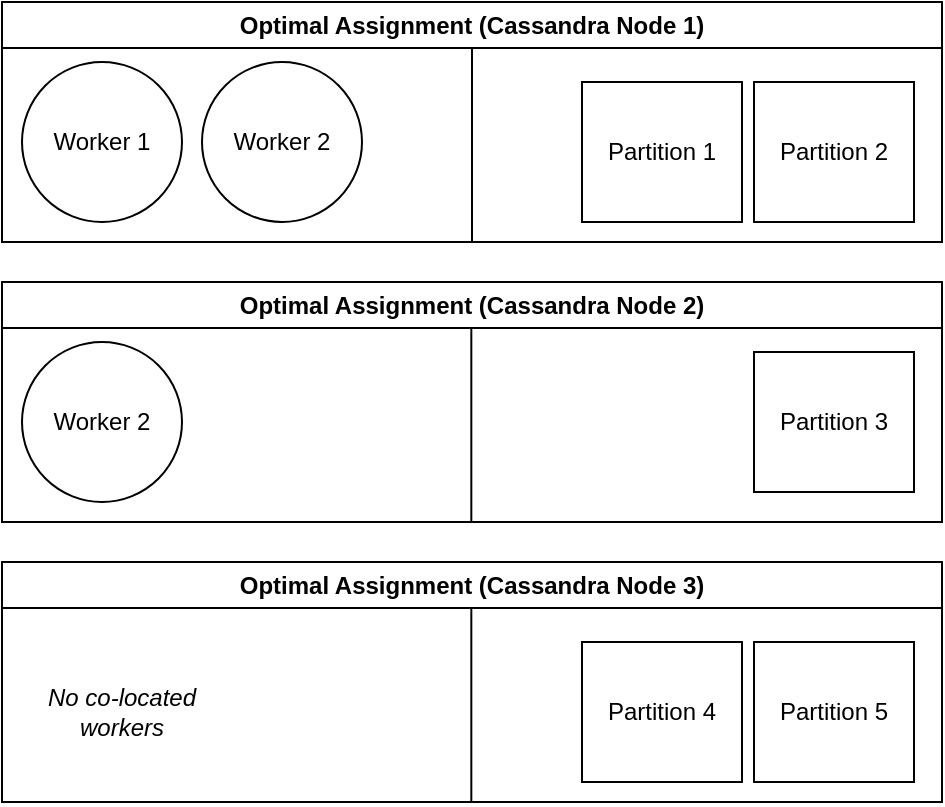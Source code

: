 <mxfile version="20.8.16" type="device"><diagram name="Page-1" id="f19pNUUmi1h6U8DlDknj"><mxGraphModel dx="759" dy="519" grid="1" gridSize="10" guides="1" tooltips="1" connect="1" arrows="1" fold="1" page="1" pageScale="1" pageWidth="827" pageHeight="1169" math="0" shadow="0"><root><mxCell id="0"/><mxCell id="1" parent="0"/><mxCell id="ThAAswQS67AbzEjSFT1_-4" value="Optimal Assignment (Cassandra Node 1)" style="swimlane;whiteSpace=wrap;html=1;" vertex="1" parent="1"><mxGeometry x="130" y="120" width="470" height="120" as="geometry"/></mxCell><mxCell id="ThAAswQS67AbzEjSFT1_-2" value="Worker 2" style="ellipse;whiteSpace=wrap;html=1;aspect=fixed;" vertex="1" parent="ThAAswQS67AbzEjSFT1_-4"><mxGeometry x="100" y="30" width="80" height="80" as="geometry"/></mxCell><mxCell id="ThAAswQS67AbzEjSFT1_-1" value="Worker 1" style="ellipse;whiteSpace=wrap;html=1;aspect=fixed;" vertex="1" parent="ThAAswQS67AbzEjSFT1_-4"><mxGeometry x="10" y="30" width="80" height="80" as="geometry"/></mxCell><mxCell id="ThAAswQS67AbzEjSFT1_-13" value="Partition 1" style="rounded=0;whiteSpace=wrap;html=1;" vertex="1" parent="ThAAswQS67AbzEjSFT1_-4"><mxGeometry x="290" y="40" width="80" height="70" as="geometry"/></mxCell><mxCell id="ThAAswQS67AbzEjSFT1_-12" value="Partition 2" style="rounded=0;whiteSpace=wrap;html=1;" vertex="1" parent="ThAAswQS67AbzEjSFT1_-4"><mxGeometry x="376" y="40" width="80" height="70" as="geometry"/></mxCell><mxCell id="ThAAswQS67AbzEjSFT1_-6" value="Optimal Assignment (Cassandra Node 2)" style="swimlane;whiteSpace=wrap;html=1;" vertex="1" parent="1"><mxGeometry x="130" y="260" width="470" height="120" as="geometry"/></mxCell><mxCell id="ThAAswQS67AbzEjSFT1_-8" value="Worker 2" style="ellipse;whiteSpace=wrap;html=1;aspect=fixed;" vertex="1" parent="ThAAswQS67AbzEjSFT1_-6"><mxGeometry x="10" y="30" width="80" height="80" as="geometry"/></mxCell><mxCell id="ThAAswQS67AbzEjSFT1_-14" value="Partition 3" style="rounded=0;whiteSpace=wrap;html=1;" vertex="1" parent="ThAAswQS67AbzEjSFT1_-6"><mxGeometry x="376" y="35" width="80" height="70" as="geometry"/></mxCell><mxCell id="ThAAswQS67AbzEjSFT1_-18" value="" style="endArrow=none;html=1;rounded=0;exitX=0.5;exitY=1;exitDx=0;exitDy=0;" edge="1" parent="ThAAswQS67AbzEjSFT1_-6"><mxGeometry width="50" height="50" relative="1" as="geometry"><mxPoint x="234.66" y="120" as="sourcePoint"/><mxPoint x="234.66" y="23" as="targetPoint"/></mxGeometry></mxCell><mxCell id="ThAAswQS67AbzEjSFT1_-9" value="Optimal Assignment (Cassandra Node 3)" style="swimlane;whiteSpace=wrap;html=1;" vertex="1" parent="1"><mxGeometry x="130" y="400" width="470" height="120" as="geometry"/></mxCell><mxCell id="ThAAswQS67AbzEjSFT1_-11" value="&lt;i&gt;No co-located workers&lt;/i&gt;" style="text;html=1;strokeColor=none;fillColor=none;align=center;verticalAlign=middle;whiteSpace=wrap;rounded=0;" vertex="1" parent="ThAAswQS67AbzEjSFT1_-9"><mxGeometry x="20" y="60" width="80" height="30" as="geometry"/></mxCell><mxCell id="ThAAswQS67AbzEjSFT1_-15" value="Partition 4" style="rounded=0;whiteSpace=wrap;html=1;" vertex="1" parent="ThAAswQS67AbzEjSFT1_-9"><mxGeometry x="290" y="40" width="80" height="70" as="geometry"/></mxCell><mxCell id="ThAAswQS67AbzEjSFT1_-16" value="Partition 5" style="rounded=0;whiteSpace=wrap;html=1;" vertex="1" parent="ThAAswQS67AbzEjSFT1_-9"><mxGeometry x="376" y="40" width="80" height="70" as="geometry"/></mxCell><mxCell id="ThAAswQS67AbzEjSFT1_-19" value="" style="endArrow=none;html=1;rounded=0;exitX=0.5;exitY=1;exitDx=0;exitDy=0;" edge="1" parent="ThAAswQS67AbzEjSFT1_-9"><mxGeometry width="50" height="50" relative="1" as="geometry"><mxPoint x="234.66" y="120" as="sourcePoint"/><mxPoint x="234.66" y="23.0" as="targetPoint"/></mxGeometry></mxCell><mxCell id="ThAAswQS67AbzEjSFT1_-17" value="" style="endArrow=none;html=1;rounded=0;exitX=0.5;exitY=1;exitDx=0;exitDy=0;" edge="1" parent="1" source="ThAAswQS67AbzEjSFT1_-4"><mxGeometry width="50" height="50" relative="1" as="geometry"><mxPoint x="390" y="400" as="sourcePoint"/><mxPoint x="365" y="143" as="targetPoint"/></mxGeometry></mxCell></root></mxGraphModel></diagram></mxfile>